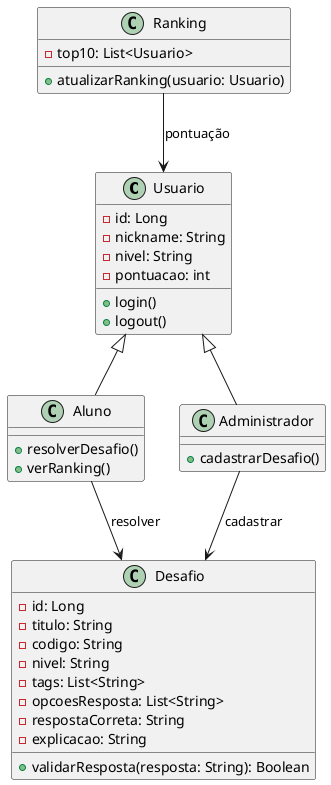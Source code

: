 @startuml
class Usuario {
    - id: Long
    - nickname: String
    - nivel: String
    - pontuacao: int
    + login()
    + logout()
}

class Aluno {
    +resolverDesafio()
    +verRanking()
}

class Administrador {
    +cadastrarDesafio()
}

class Desafio {
    - id: Long
    - titulo: String
    - codigo: String
    - nivel: String
    - tags: List<String>
    - opcoesResposta: List<String>
    - respostaCorreta: String
    - explicacao: String
    +validarResposta(resposta: String): Boolean
}

class Ranking {
    - top10: List<Usuario>
    +atualizarRanking(usuario: Usuario)
}

Usuario <|-- Aluno
Usuario <|-- Administrador
Aluno --> Desafio : "resolver"
Administrador --> Desafio : "cadastrar"
Ranking --> Usuario : "pontuação"
@enduml
